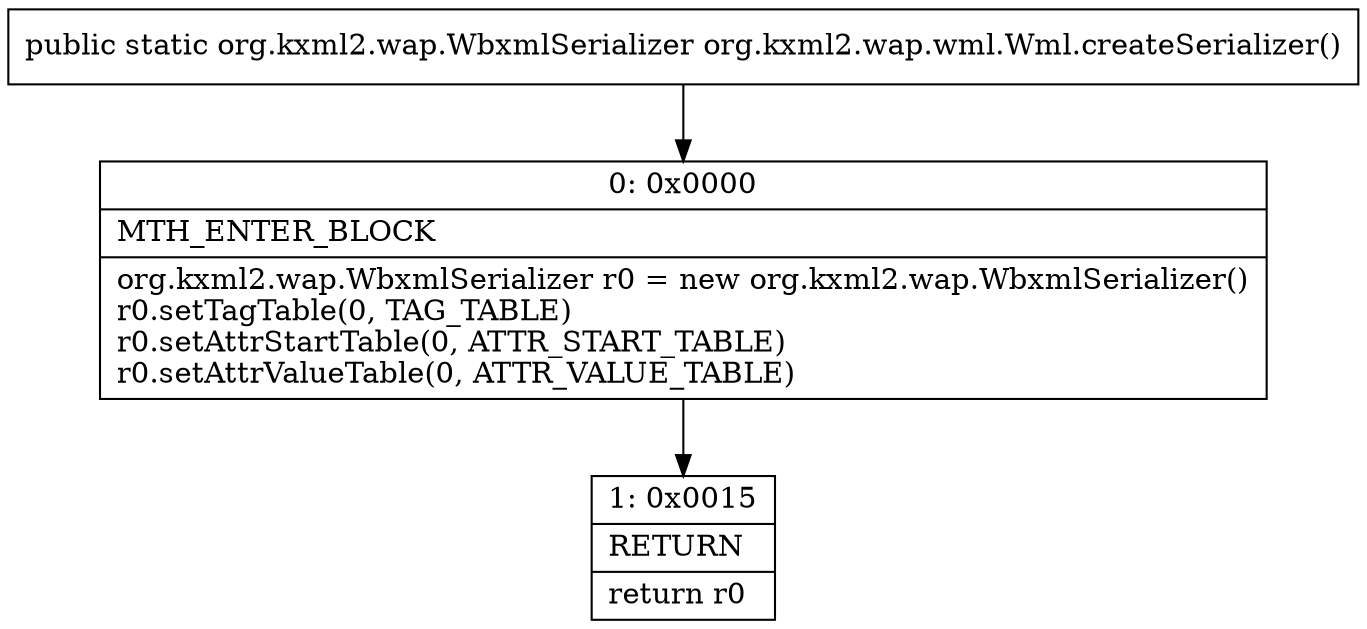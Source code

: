 digraph "CFG fororg.kxml2.wap.wml.Wml.createSerializer()Lorg\/kxml2\/wap\/WbxmlSerializer;" {
Node_0 [shape=record,label="{0\:\ 0x0000|MTH_ENTER_BLOCK\l|org.kxml2.wap.WbxmlSerializer r0 = new org.kxml2.wap.WbxmlSerializer()\lr0.setTagTable(0, TAG_TABLE)\lr0.setAttrStartTable(0, ATTR_START_TABLE)\lr0.setAttrValueTable(0, ATTR_VALUE_TABLE)\l}"];
Node_1 [shape=record,label="{1\:\ 0x0015|RETURN\l|return r0\l}"];
MethodNode[shape=record,label="{public static org.kxml2.wap.WbxmlSerializer org.kxml2.wap.wml.Wml.createSerializer() }"];
MethodNode -> Node_0;
Node_0 -> Node_1;
}

